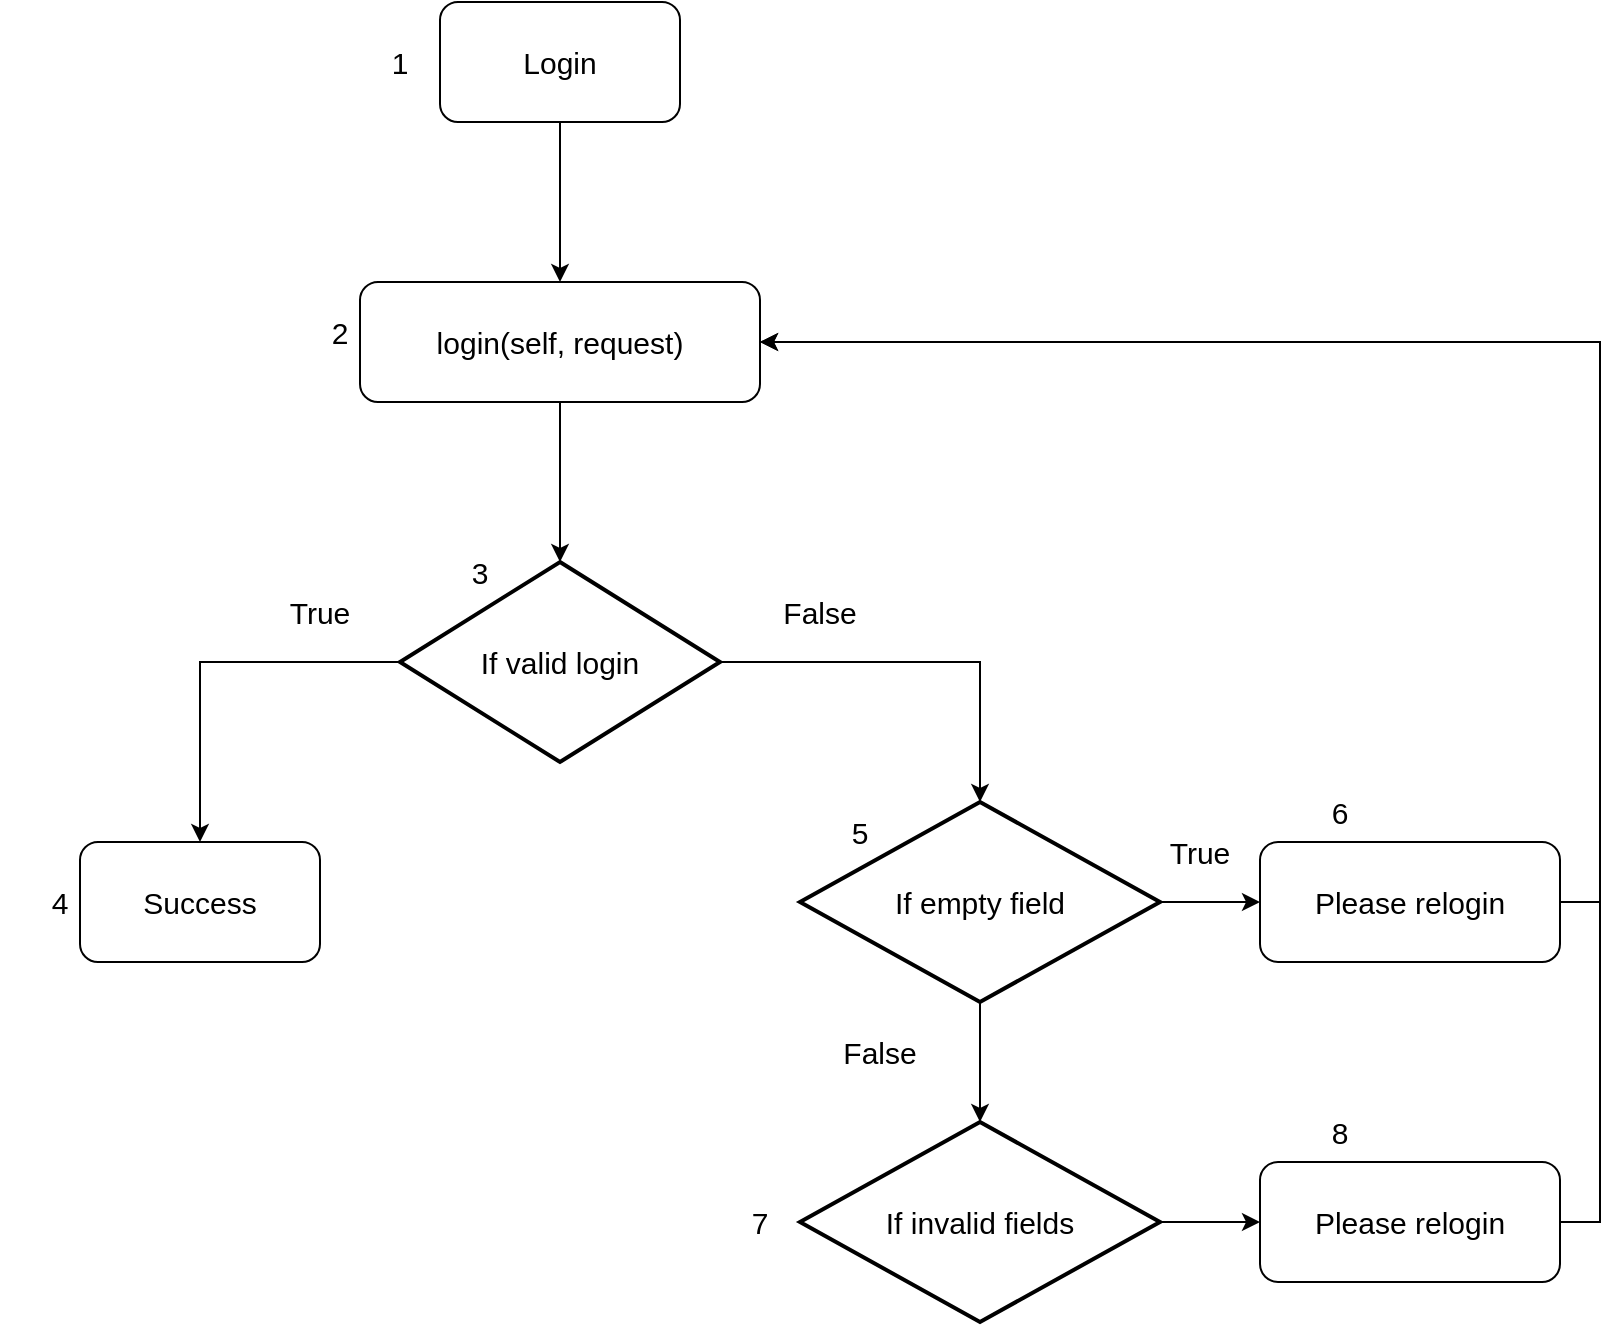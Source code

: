 <mxfile version="22.0.8" type="device">
  <diagram name="Page-1" id="_vzWcnUdKvkqLu--1F6f">
    <mxGraphModel dx="1356" dy="742" grid="1" gridSize="10" guides="1" tooltips="1" connect="1" arrows="1" fold="1" page="1" pageScale="1" pageWidth="850" pageHeight="1100" math="0" shadow="0">
      <root>
        <mxCell id="0" />
        <mxCell id="1" parent="0" />
        <mxCell id="NOWGbNrYo_npg0svL6ee-1" value="&lt;font style=&quot;font-size: 15px;&quot;&gt;Login&lt;/font&gt;" style="rounded=1;whiteSpace=wrap;html=1;" parent="1" vertex="1">
          <mxGeometry x="260" y="30" width="120" height="60" as="geometry" />
        </mxCell>
        <mxCell id="NOWGbNrYo_npg0svL6ee-2" value="&lt;font style=&quot;font-size: 15px;&quot;&gt;Please relogin&lt;/font&gt;" style="rounded=1;whiteSpace=wrap;html=1;" parent="1" vertex="1">
          <mxGeometry x="670" y="450" width="150" height="60" as="geometry" />
        </mxCell>
        <mxCell id="NOWGbNrYo_npg0svL6ee-3" value="&lt;font style=&quot;font-size: 15px;&quot;&gt;If invalid fields&lt;/font&gt;" style="strokeWidth=2;html=1;shape=mxgraph.flowchart.decision;whiteSpace=wrap;" parent="1" vertex="1">
          <mxGeometry x="440" y="590" width="180" height="100" as="geometry" />
        </mxCell>
        <mxCell id="NOWGbNrYo_npg0svL6ee-4" value="&lt;font style=&quot;font-size: 15px;&quot;&gt;If valid login&lt;/font&gt;" style="strokeWidth=2;html=1;shape=mxgraph.flowchart.decision;whiteSpace=wrap;" parent="1" vertex="1">
          <mxGeometry x="240" y="310" width="160" height="100" as="geometry" />
        </mxCell>
        <mxCell id="NOWGbNrYo_npg0svL6ee-5" value="&lt;font style=&quot;font-size: 15px;&quot;&gt;If empty field&lt;/font&gt;" style="strokeWidth=2;html=1;shape=mxgraph.flowchart.decision;whiteSpace=wrap;" parent="1" vertex="1">
          <mxGeometry x="440" y="430" width="180" height="100" as="geometry" />
        </mxCell>
        <mxCell id="NOWGbNrYo_npg0svL6ee-7" value="&lt;font style=&quot;font-size: 15px;&quot;&gt;login(self, request)&lt;/font&gt;" style="rounded=1;whiteSpace=wrap;html=1;" parent="1" vertex="1">
          <mxGeometry x="220" y="170" width="200" height="60" as="geometry" />
        </mxCell>
        <mxCell id="NOWGbNrYo_npg0svL6ee-8" value="&lt;font style=&quot;font-size: 15px;&quot;&gt;Success&lt;/font&gt;" style="rounded=1;whiteSpace=wrap;html=1;" parent="1" vertex="1">
          <mxGeometry x="80" y="450" width="120" height="60" as="geometry" />
        </mxCell>
        <mxCell id="NOWGbNrYo_npg0svL6ee-9" value="&lt;font style=&quot;font-size: 15px;&quot;&gt;Please relogin&lt;/font&gt;" style="rounded=1;whiteSpace=wrap;html=1;" parent="1" vertex="1">
          <mxGeometry x="670" y="610" width="150" height="60" as="geometry" />
        </mxCell>
        <mxCell id="NOWGbNrYo_npg0svL6ee-11" value="" style="endArrow=classic;html=1;rounded=0;entryX=0.5;entryY=0;entryDx=0;entryDy=0;exitX=0;exitY=0.5;exitDx=0;exitDy=0;exitPerimeter=0;" parent="1" source="NOWGbNrYo_npg0svL6ee-4" target="NOWGbNrYo_npg0svL6ee-8" edge="1">
          <mxGeometry width="50" height="50" relative="1" as="geometry">
            <mxPoint x="320" y="460" as="sourcePoint" />
            <mxPoint x="150" y="360" as="targetPoint" />
            <Array as="points">
              <mxPoint x="140" y="360" />
            </Array>
          </mxGeometry>
        </mxCell>
        <mxCell id="NOWGbNrYo_npg0svL6ee-14" value="" style="endArrow=classic;html=1;rounded=0;entryX=0.5;entryY=0;entryDx=0;entryDy=0;entryPerimeter=0;" parent="1" source="NOWGbNrYo_npg0svL6ee-7" target="NOWGbNrYo_npg0svL6ee-4" edge="1">
          <mxGeometry width="50" height="50" relative="1" as="geometry">
            <mxPoint x="320" y="280" as="sourcePoint" />
            <mxPoint x="320" y="300.711" as="targetPoint" />
          </mxGeometry>
        </mxCell>
        <mxCell id="NOWGbNrYo_npg0svL6ee-15" value="" style="endArrow=classic;html=1;rounded=0;entryX=0.5;entryY=0;entryDx=0;entryDy=0;entryPerimeter=0;" parent="1" source="NOWGbNrYo_npg0svL6ee-4" target="NOWGbNrYo_npg0svL6ee-5" edge="1">
          <mxGeometry width="50" height="50" relative="1" as="geometry">
            <mxPoint x="370" y="410" as="sourcePoint" />
            <mxPoint x="440.711" y="360" as="targetPoint" />
            <Array as="points">
              <mxPoint x="530" y="360" />
            </Array>
          </mxGeometry>
        </mxCell>
        <mxCell id="NOWGbNrYo_npg0svL6ee-19" value="" style="endArrow=classic;html=1;rounded=0;entryX=0.5;entryY=0;entryDx=0;entryDy=0;entryPerimeter=0;" parent="1" source="NOWGbNrYo_npg0svL6ee-5" target="NOWGbNrYo_npg0svL6ee-3" edge="1">
          <mxGeometry width="50" height="50" relative="1" as="geometry">
            <mxPoint x="530" y="580" as="sourcePoint" />
            <mxPoint x="530" y="601" as="targetPoint" />
          </mxGeometry>
        </mxCell>
        <mxCell id="NOWGbNrYo_npg0svL6ee-20" value="" style="endArrow=classic;html=1;rounded=0;entryX=0;entryY=0.5;entryDx=0;entryDy=0;" parent="1" source="NOWGbNrYo_npg0svL6ee-5" target="NOWGbNrYo_npg0svL6ee-2" edge="1">
          <mxGeometry width="50" height="50" relative="1" as="geometry">
            <mxPoint x="580" y="530" as="sourcePoint" />
            <mxPoint x="650.711" y="480" as="targetPoint" />
          </mxGeometry>
        </mxCell>
        <mxCell id="NOWGbNrYo_npg0svL6ee-21" value="" style="endArrow=classic;html=1;rounded=0;" parent="1" source="NOWGbNrYo_npg0svL6ee-3" edge="1">
          <mxGeometry width="50" height="50" relative="1" as="geometry">
            <mxPoint x="600" y="690" as="sourcePoint" />
            <mxPoint x="670" y="640" as="targetPoint" />
          </mxGeometry>
        </mxCell>
        <mxCell id="NOWGbNrYo_npg0svL6ee-22" value="" style="endArrow=classic;html=1;rounded=0;entryX=1;entryY=0.5;entryDx=0;entryDy=0;exitX=1;exitY=0.5;exitDx=0;exitDy=0;" parent="1" source="NOWGbNrYo_npg0svL6ee-2" target="NOWGbNrYo_npg0svL6ee-7" edge="1">
          <mxGeometry width="50" height="50" relative="1" as="geometry">
            <mxPoint x="790" y="530" as="sourcePoint" />
            <mxPoint x="860.711" y="480" as="targetPoint" />
            <Array as="points">
              <mxPoint x="840" y="480" />
              <mxPoint x="840" y="640" />
              <mxPoint x="840" y="200" />
            </Array>
          </mxGeometry>
        </mxCell>
        <mxCell id="NOWGbNrYo_npg0svL6ee-23" value="" style="endArrow=classic;html=1;rounded=0;exitX=1;exitY=0.5;exitDx=0;exitDy=0;entryX=1;entryY=0.5;entryDx=0;entryDy=0;" parent="1" source="NOWGbNrYo_npg0svL6ee-9" target="NOWGbNrYo_npg0svL6ee-7" edge="1">
          <mxGeometry width="50" height="50" relative="1" as="geometry">
            <mxPoint x="790" y="690" as="sourcePoint" />
            <mxPoint x="390" y="800" as="targetPoint" />
            <Array as="points">
              <mxPoint x="840" y="640" />
              <mxPoint x="840" y="200" />
            </Array>
          </mxGeometry>
        </mxCell>
        <mxCell id="NOWGbNrYo_npg0svL6ee-24" value="" style="endArrow=classic;html=1;rounded=0;entryX=0.5;entryY=0;entryDx=0;entryDy=0;" parent="1" source="NOWGbNrYo_npg0svL6ee-1" target="NOWGbNrYo_npg0svL6ee-7" edge="1">
          <mxGeometry width="50" height="50" relative="1" as="geometry">
            <mxPoint x="320" y="140" as="sourcePoint" />
            <mxPoint x="320" y="160.711" as="targetPoint" />
          </mxGeometry>
        </mxCell>
        <mxCell id="NOWGbNrYo_npg0svL6ee-25" value="&lt;font style=&quot;font-size: 15px;&quot;&gt;True&lt;/font&gt;" style="text;html=1;strokeColor=none;fillColor=none;align=center;verticalAlign=middle;whiteSpace=wrap;rounded=0;" parent="1" vertex="1">
          <mxGeometry x="170" y="320" width="60" height="30" as="geometry" />
        </mxCell>
        <mxCell id="NOWGbNrYo_npg0svL6ee-27" value="&lt;font style=&quot;font-size: 15px;&quot;&gt;False&lt;/font&gt;" style="text;html=1;strokeColor=none;fillColor=none;align=center;verticalAlign=middle;whiteSpace=wrap;rounded=0;" parent="1" vertex="1">
          <mxGeometry x="420" y="320" width="60" height="30" as="geometry" />
        </mxCell>
        <mxCell id="NOWGbNrYo_npg0svL6ee-28" value="&lt;font style=&quot;font-size: 15px;&quot;&gt;False&lt;/font&gt;" style="text;html=1;strokeColor=none;fillColor=none;align=center;verticalAlign=middle;whiteSpace=wrap;rounded=0;" parent="1" vertex="1">
          <mxGeometry x="450" y="540" width="60" height="30" as="geometry" />
        </mxCell>
        <mxCell id="NOWGbNrYo_npg0svL6ee-30" value="&lt;font style=&quot;font-size: 15px;&quot;&gt;True&lt;/font&gt;" style="text;html=1;strokeColor=none;fillColor=none;align=center;verticalAlign=middle;whiteSpace=wrap;rounded=0;" parent="1" vertex="1">
          <mxGeometry x="610" y="440" width="60" height="30" as="geometry" />
        </mxCell>
        <mxCell id="nELank9bkPoUkrXM4w-m-1" value="&lt;font style=&quot;font-size: 15px;&quot;&gt;1&lt;/font&gt;" style="text;html=1;strokeColor=none;fillColor=none;align=center;verticalAlign=middle;whiteSpace=wrap;rounded=0;" vertex="1" parent="1">
          <mxGeometry x="210" y="45" width="60" height="30" as="geometry" />
        </mxCell>
        <mxCell id="nELank9bkPoUkrXM4w-m-3" value="&lt;font style=&quot;font-size: 15px;&quot;&gt;2&lt;/font&gt;" style="text;html=1;strokeColor=none;fillColor=none;align=center;verticalAlign=middle;whiteSpace=wrap;rounded=0;" vertex="1" parent="1">
          <mxGeometry x="180" y="180" width="60" height="30" as="geometry" />
        </mxCell>
        <mxCell id="nELank9bkPoUkrXM4w-m-4" value="&lt;font style=&quot;font-size: 15px;&quot;&gt;4&lt;br&gt;&lt;/font&gt;" style="text;html=1;strokeColor=none;fillColor=none;align=center;verticalAlign=middle;whiteSpace=wrap;rounded=0;" vertex="1" parent="1">
          <mxGeometry x="40" y="465" width="60" height="30" as="geometry" />
        </mxCell>
        <mxCell id="nELank9bkPoUkrXM4w-m-5" value="&lt;font style=&quot;font-size: 15px;&quot;&gt;3&lt;/font&gt;" style="text;html=1;strokeColor=none;fillColor=none;align=center;verticalAlign=middle;whiteSpace=wrap;rounded=0;" vertex="1" parent="1">
          <mxGeometry x="250" y="300" width="60" height="30" as="geometry" />
        </mxCell>
        <mxCell id="nELank9bkPoUkrXM4w-m-6" value="&lt;font style=&quot;font-size: 15px;&quot;&gt;5&lt;br&gt;&lt;/font&gt;" style="text;html=1;strokeColor=none;fillColor=none;align=center;verticalAlign=middle;whiteSpace=wrap;rounded=0;" vertex="1" parent="1">
          <mxGeometry x="440" y="430" width="60" height="30" as="geometry" />
        </mxCell>
        <mxCell id="nELank9bkPoUkrXM4w-m-7" value="&lt;font style=&quot;font-size: 15px;&quot;&gt;6&lt;br&gt;&lt;/font&gt;" style="text;html=1;strokeColor=none;fillColor=none;align=center;verticalAlign=middle;whiteSpace=wrap;rounded=0;" vertex="1" parent="1">
          <mxGeometry x="680" y="420" width="60" height="30" as="geometry" />
        </mxCell>
        <mxCell id="nELank9bkPoUkrXM4w-m-8" value="&lt;font style=&quot;font-size: 15px;&quot;&gt;7&lt;/font&gt;" style="text;html=1;strokeColor=none;fillColor=none;align=center;verticalAlign=middle;whiteSpace=wrap;rounded=0;" vertex="1" parent="1">
          <mxGeometry x="390" y="625" width="60" height="30" as="geometry" />
        </mxCell>
        <mxCell id="nELank9bkPoUkrXM4w-m-9" value="&lt;font style=&quot;font-size: 15px;&quot;&gt;8&lt;/font&gt;" style="text;html=1;strokeColor=none;fillColor=none;align=center;verticalAlign=middle;whiteSpace=wrap;rounded=0;" vertex="1" parent="1">
          <mxGeometry x="680" y="580" width="60" height="30" as="geometry" />
        </mxCell>
      </root>
    </mxGraphModel>
  </diagram>
</mxfile>
